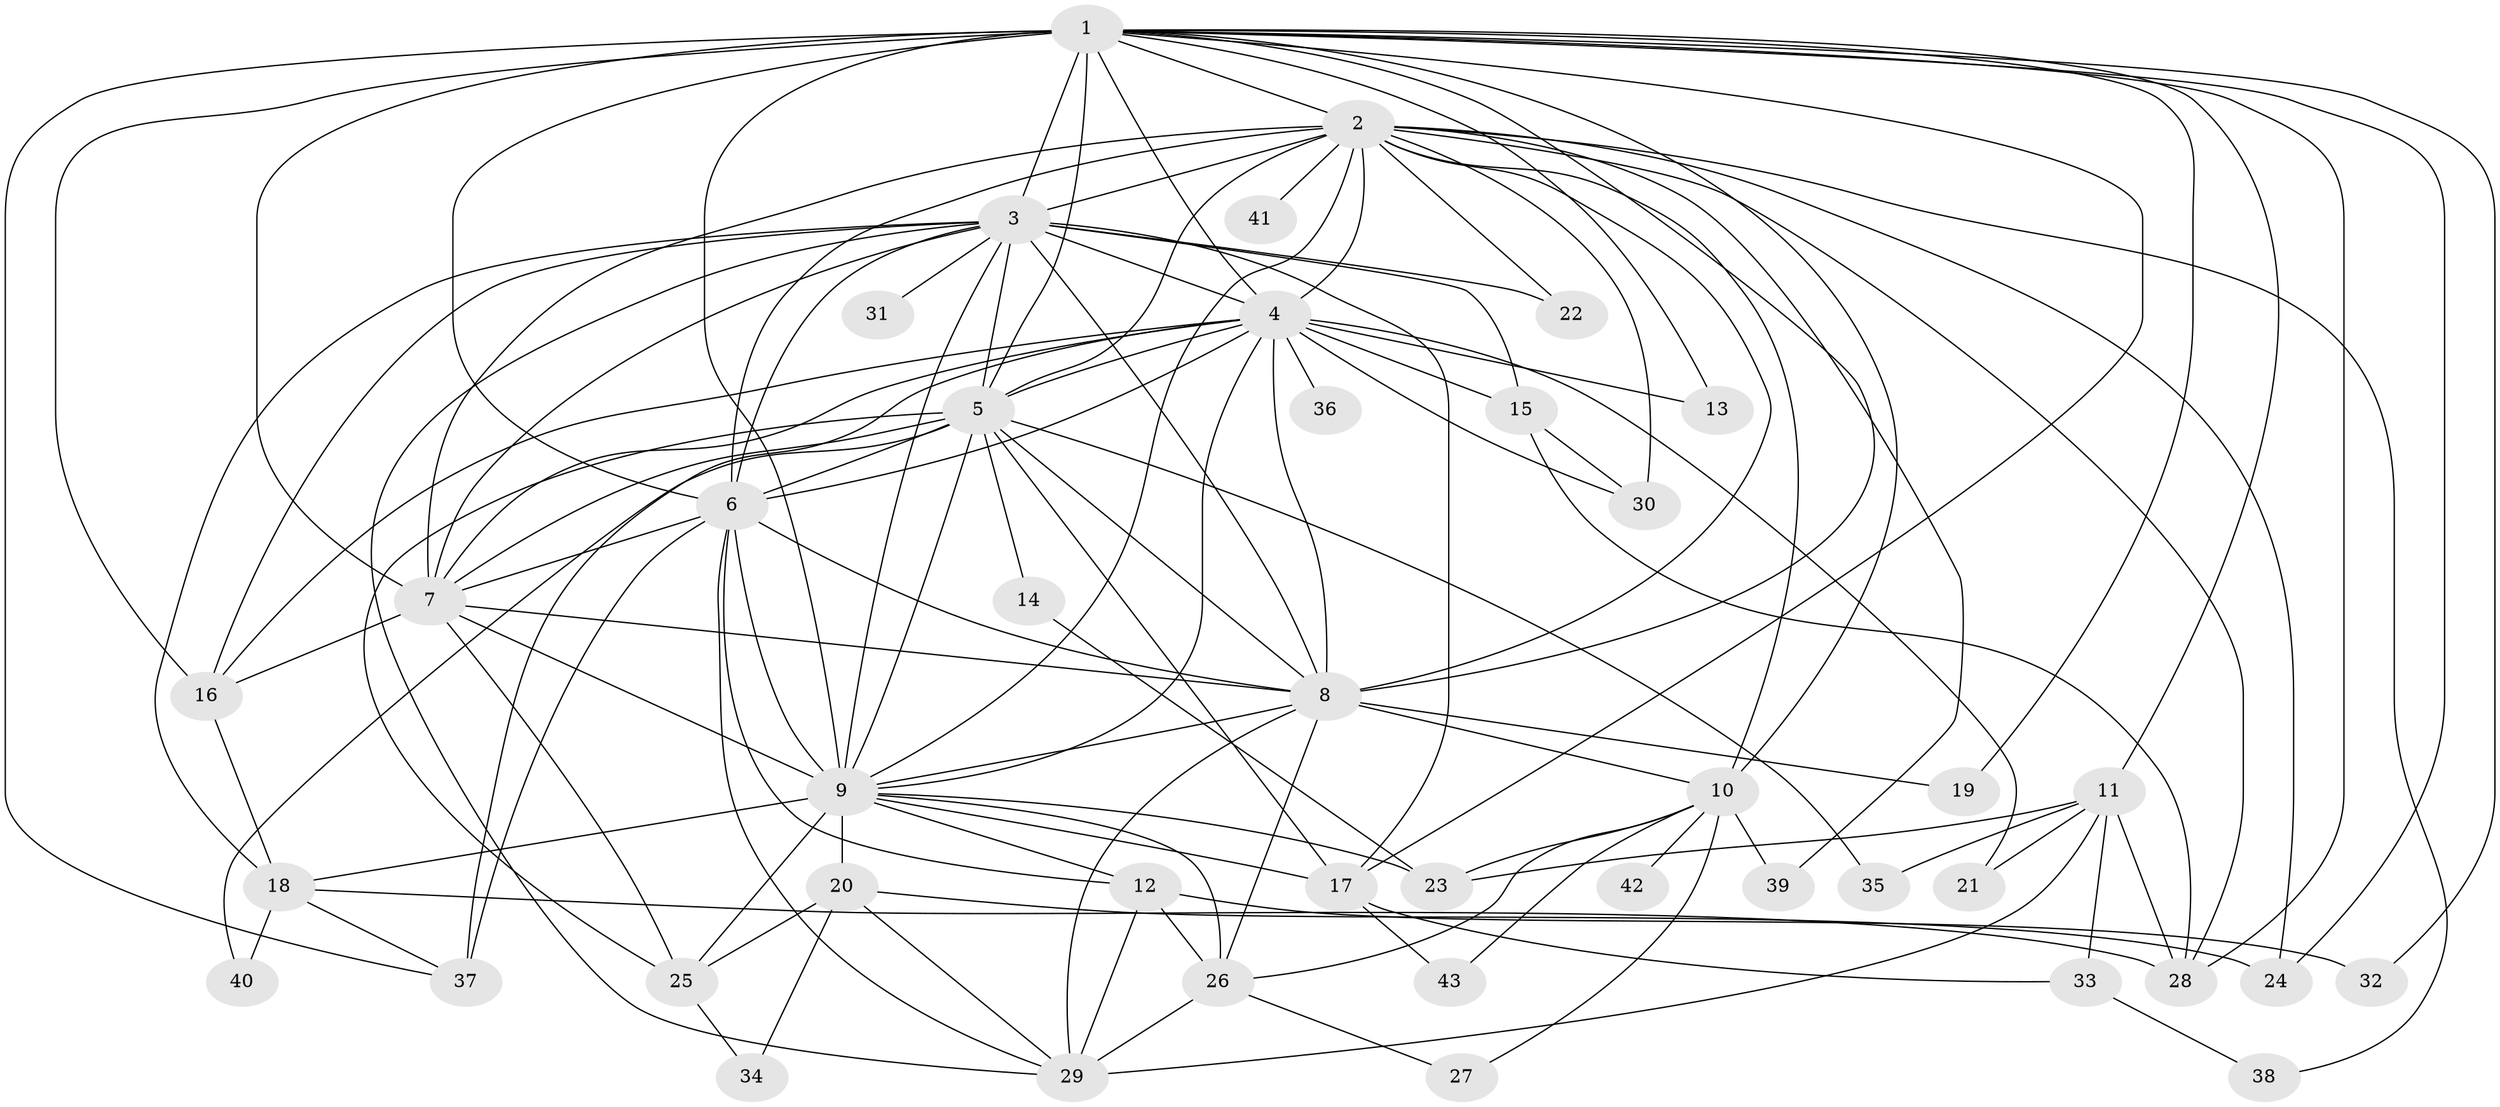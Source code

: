 // original degree distribution, {21: 0.023529411764705882, 19: 0.03529411764705882, 23: 0.011764705882352941, 16: 0.023529411764705882, 14: 0.011764705882352941, 15: 0.011764705882352941, 7: 0.011764705882352941, 8: 0.011764705882352941, 5: 0.058823529411764705, 2: 0.5411764705882353, 3: 0.2, 4: 0.03529411764705882, 6: 0.023529411764705882}
// Generated by graph-tools (version 1.1) at 2025/35/03/09/25 02:35:06]
// undirected, 43 vertices, 121 edges
graph export_dot {
graph [start="1"]
  node [color=gray90,style=filled];
  1;
  2;
  3;
  4;
  5;
  6;
  7;
  8;
  9;
  10;
  11;
  12;
  13;
  14;
  15;
  16;
  17;
  18;
  19;
  20;
  21;
  22;
  23;
  24;
  25;
  26;
  27;
  28;
  29;
  30;
  31;
  32;
  33;
  34;
  35;
  36;
  37;
  38;
  39;
  40;
  41;
  42;
  43;
  1 -- 2 [weight=3.0];
  1 -- 3 [weight=2.0];
  1 -- 4 [weight=2.0];
  1 -- 5 [weight=2.0];
  1 -- 6 [weight=2.0];
  1 -- 7 [weight=3.0];
  1 -- 8 [weight=3.0];
  1 -- 9 [weight=7.0];
  1 -- 10 [weight=1.0];
  1 -- 11 [weight=1.0];
  1 -- 13 [weight=1.0];
  1 -- 16 [weight=1.0];
  1 -- 17 [weight=1.0];
  1 -- 19 [weight=2.0];
  1 -- 24 [weight=1.0];
  1 -- 28 [weight=1.0];
  1 -- 32 [weight=1.0];
  1 -- 37 [weight=1.0];
  2 -- 3 [weight=1.0];
  2 -- 4 [weight=1.0];
  2 -- 5 [weight=2.0];
  2 -- 6 [weight=1.0];
  2 -- 7 [weight=1.0];
  2 -- 8 [weight=1.0];
  2 -- 9 [weight=1.0];
  2 -- 10 [weight=2.0];
  2 -- 22 [weight=1.0];
  2 -- 24 [weight=1.0];
  2 -- 28 [weight=1.0];
  2 -- 30 [weight=1.0];
  2 -- 38 [weight=1.0];
  2 -- 39 [weight=1.0];
  2 -- 41 [weight=1.0];
  3 -- 4 [weight=2.0];
  3 -- 5 [weight=1.0];
  3 -- 6 [weight=1.0];
  3 -- 7 [weight=1.0];
  3 -- 8 [weight=1.0];
  3 -- 9 [weight=1.0];
  3 -- 15 [weight=1.0];
  3 -- 16 [weight=1.0];
  3 -- 17 [weight=1.0];
  3 -- 18 [weight=1.0];
  3 -- 22 [weight=1.0];
  3 -- 29 [weight=1.0];
  3 -- 31 [weight=1.0];
  4 -- 5 [weight=2.0];
  4 -- 6 [weight=2.0];
  4 -- 7 [weight=1.0];
  4 -- 8 [weight=1.0];
  4 -- 9 [weight=3.0];
  4 -- 13 [weight=1.0];
  4 -- 15 [weight=1.0];
  4 -- 16 [weight=1.0];
  4 -- 21 [weight=1.0];
  4 -- 30 [weight=2.0];
  4 -- 36 [weight=1.0];
  4 -- 37 [weight=1.0];
  5 -- 6 [weight=1.0];
  5 -- 7 [weight=1.0];
  5 -- 8 [weight=1.0];
  5 -- 9 [weight=1.0];
  5 -- 14 [weight=1.0];
  5 -- 17 [weight=1.0];
  5 -- 25 [weight=1.0];
  5 -- 35 [weight=1.0];
  5 -- 40 [weight=1.0];
  6 -- 7 [weight=2.0];
  6 -- 8 [weight=1.0];
  6 -- 9 [weight=1.0];
  6 -- 12 [weight=1.0];
  6 -- 29 [weight=1.0];
  6 -- 37 [weight=3.0];
  7 -- 8 [weight=1.0];
  7 -- 9 [weight=2.0];
  7 -- 16 [weight=1.0];
  7 -- 25 [weight=1.0];
  8 -- 9 [weight=1.0];
  8 -- 10 [weight=1.0];
  8 -- 19 [weight=1.0];
  8 -- 26 [weight=1.0];
  8 -- 29 [weight=6.0];
  9 -- 12 [weight=1.0];
  9 -- 17 [weight=1.0];
  9 -- 18 [weight=1.0];
  9 -- 20 [weight=1.0];
  9 -- 23 [weight=1.0];
  9 -- 25 [weight=1.0];
  9 -- 26 [weight=2.0];
  10 -- 23 [weight=1.0];
  10 -- 26 [weight=1.0];
  10 -- 27 [weight=1.0];
  10 -- 39 [weight=1.0];
  10 -- 42 [weight=2.0];
  10 -- 43 [weight=1.0];
  11 -- 21 [weight=1.0];
  11 -- 23 [weight=1.0];
  11 -- 28 [weight=1.0];
  11 -- 29 [weight=1.0];
  11 -- 33 [weight=1.0];
  11 -- 35 [weight=1.0];
  12 -- 26 [weight=1.0];
  12 -- 29 [weight=1.0];
  12 -- 32 [weight=1.0];
  14 -- 23 [weight=1.0];
  15 -- 28 [weight=1.0];
  15 -- 30 [weight=1.0];
  16 -- 18 [weight=1.0];
  17 -- 33 [weight=1.0];
  17 -- 43 [weight=1.0];
  18 -- 28 [weight=1.0];
  18 -- 37 [weight=1.0];
  18 -- 40 [weight=1.0];
  20 -- 24 [weight=1.0];
  20 -- 25 [weight=1.0];
  20 -- 29 [weight=1.0];
  20 -- 34 [weight=1.0];
  25 -- 34 [weight=1.0];
  26 -- 27 [weight=1.0];
  26 -- 29 [weight=1.0];
  33 -- 38 [weight=1.0];
}
